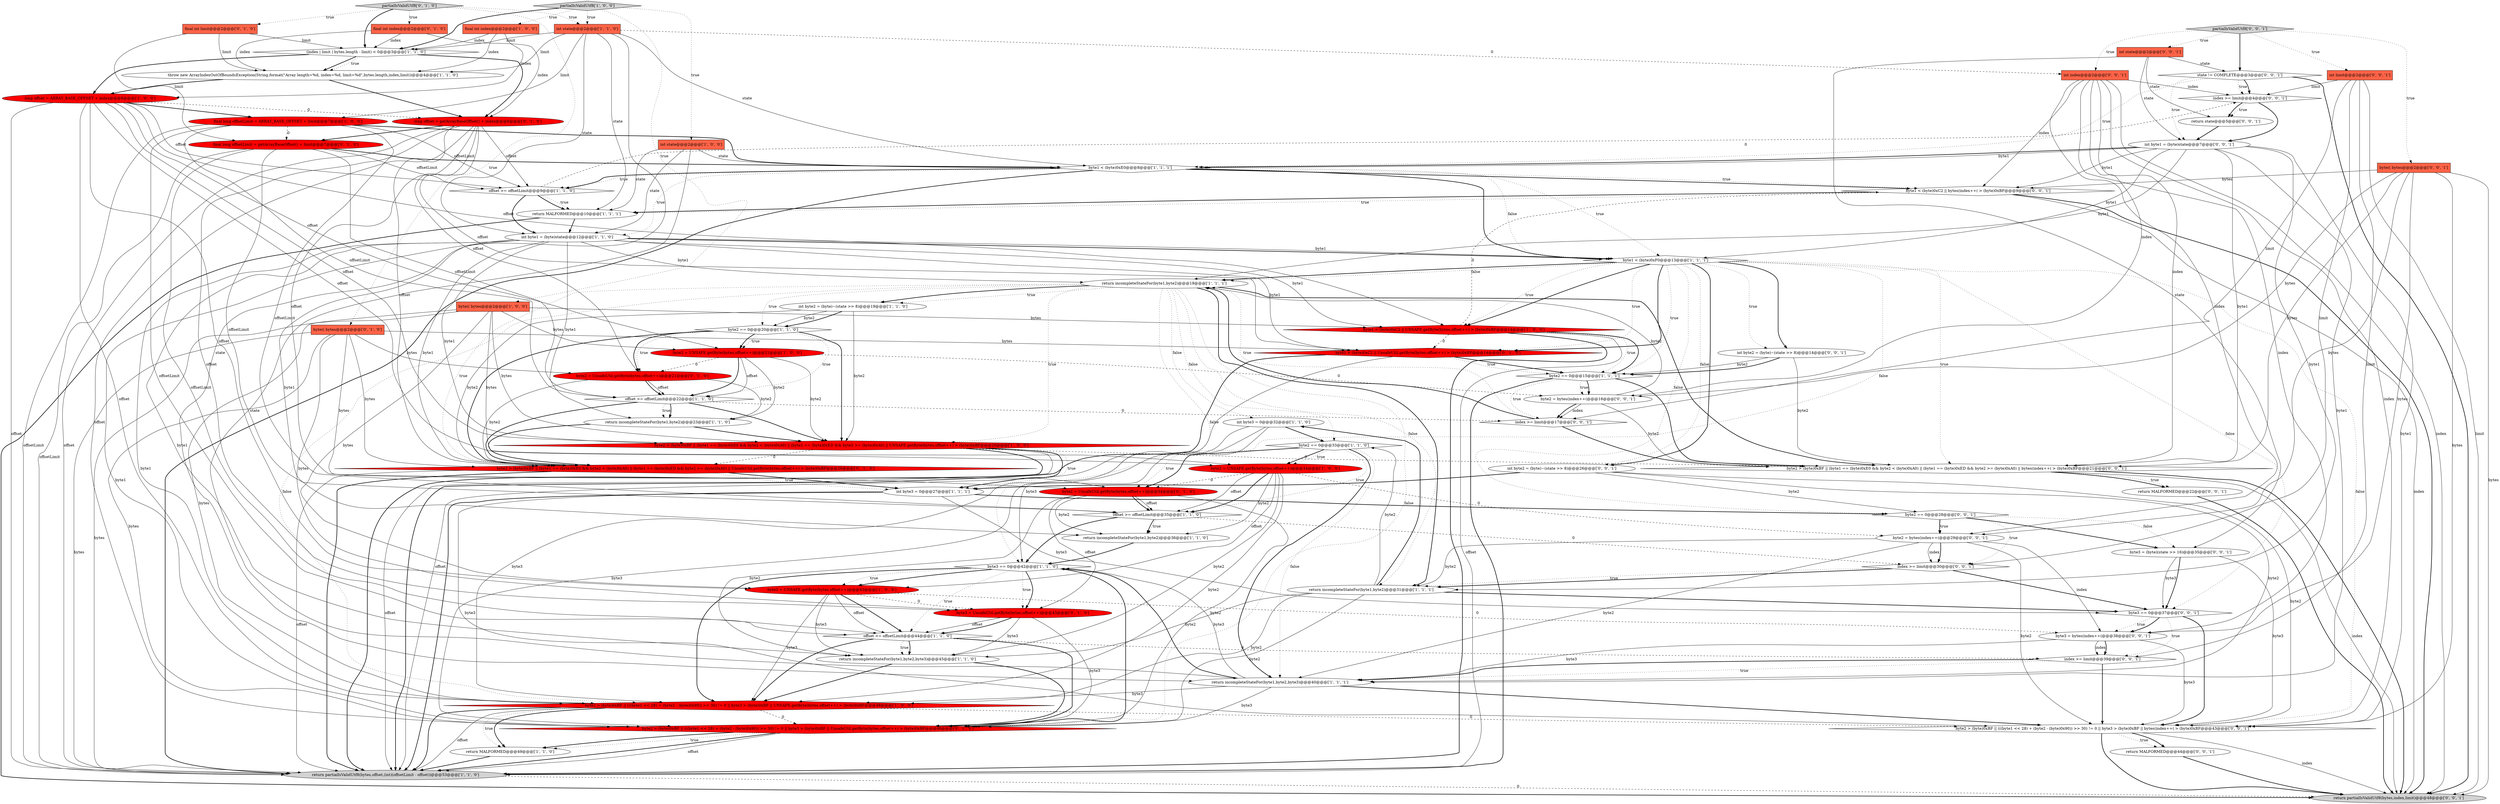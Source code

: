 digraph {
29 [style = filled, label = "return MALFORMED@@@49@@@['1', '1', '0']", fillcolor = white, shape = ellipse image = "AAA0AAABBB1BBB"];
22 [style = filled, label = "int byte3 = 0@@@32@@@['1', '1', '0']", fillcolor = white, shape = ellipse image = "AAA0AAABBB1BBB"];
16 [style = filled, label = "return incompleteStateFor(byte1,byte2,byte3)@@@45@@@['1', '1', '0']", fillcolor = white, shape = ellipse image = "AAA0AAABBB1BBB"];
25 [style = filled, label = "byte2 > (byte)0xBF || (((byte1 << 28) + (byte2 - (byte)0x90)) >> 30) != 0 || byte3 > (byte)0xBF || UNSAFE.getByte(bytes,offset++) > (byte)0xBF@@@48@@@['1', '0', '0']", fillcolor = red, shape = diamond image = "AAA1AAABBB1BBB"];
47 [style = filled, label = "byte2 = UnsafeUtil.getByte(bytes,offset++)@@@21@@@['0', '1', '0']", fillcolor = red, shape = ellipse image = "AAA1AAABBB2BBB"];
41 [style = filled, label = "byte(( bytes@@@2@@@['0', '1', '0']", fillcolor = tomato, shape = box image = "AAA0AAABBB2BBB"];
5 [style = filled, label = "byte(( bytes@@@2@@@['1', '0', '0']", fillcolor = tomato, shape = box image = "AAA0AAABBB1BBB"];
72 [style = filled, label = "int byte2 = (byte)~(state >> 8)@@@26@@@['0', '0', '1']", fillcolor = white, shape = ellipse image = "AAA0AAABBB3BBB"];
9 [style = filled, label = "offset >= offsetLimit@@@22@@@['1', '1', '0']", fillcolor = white, shape = diamond image = "AAA0AAABBB1BBB"];
62 [style = filled, label = "index >= limit@@@4@@@['0', '0', '1']", fillcolor = white, shape = diamond image = "AAA0AAABBB3BBB"];
3 [style = filled, label = "int byte2 = (byte)~(state >> 8)@@@19@@@['1', '1', '0']", fillcolor = white, shape = ellipse image = "AAA0AAABBB1BBB"];
11 [style = filled, label = "long offset = ARRAY_BASE_OFFSET + index@@@6@@@['1', '0', '0']", fillcolor = red, shape = ellipse image = "AAA1AAABBB1BBB"];
27 [style = filled, label = "byte2 = UNSAFE.getByte(bytes,offset++)@@@21@@@['1', '0', '0']", fillcolor = red, shape = ellipse image = "AAA1AAABBB1BBB"];
45 [style = filled, label = "partialIsValidUtf8['0', '1', '0']", fillcolor = lightgray, shape = diamond image = "AAA0AAABBB2BBB"];
56 [style = filled, label = "byte1 < (byte)0xC2 || bytes(index++( > (byte)0xBF@@@9@@@['0', '0', '1']", fillcolor = white, shape = diamond image = "AAA0AAABBB3BBB"];
58 [style = filled, label = "byte3 = (byte)(state >> 16)@@@35@@@['0', '0', '1']", fillcolor = white, shape = ellipse image = "AAA0AAABBB3BBB"];
17 [style = filled, label = "return incompleteStateFor(byte1,byte2)@@@31@@@['1', '1', '1']", fillcolor = white, shape = ellipse image = "AAA0AAABBB1BBB"];
35 [style = filled, label = "return incompleteStateFor(byte1,byte2)@@@18@@@['1', '1', '1']", fillcolor = white, shape = ellipse image = "AAA0AAABBB1BBB"];
65 [style = filled, label = "byte2 = bytes(index++(@@@29@@@['0', '0', '1']", fillcolor = white, shape = ellipse image = "AAA0AAABBB3BBB"];
0 [style = filled, label = "(index | limit | bytes.length - limit) < 0@@@3@@@['1', '1', '0']", fillcolor = white, shape = diamond image = "AAA0AAABBB1BBB"];
68 [style = filled, label = "index >= limit@@@39@@@['0', '0', '1']", fillcolor = white, shape = diamond image = "AAA0AAABBB3BBB"];
55 [style = filled, label = "return partialIsValidUtf8(bytes,index,limit)@@@48@@@['0', '0', '1']", fillcolor = lightgray, shape = ellipse image = "AAA0AAABBB3BBB"];
53 [style = filled, label = "state != COMPLETE@@@3@@@['0', '0', '1']", fillcolor = white, shape = diamond image = "AAA0AAABBB3BBB"];
61 [style = filled, label = "return state@@@5@@@['0', '0', '1']", fillcolor = white, shape = ellipse image = "AAA0AAABBB3BBB"];
24 [style = filled, label = "final long offsetLimit = ARRAY_BASE_OFFSET + limit@@@7@@@['1', '0', '0']", fillcolor = red, shape = ellipse image = "AAA1AAABBB1BBB"];
73 [style = filled, label = "int index@@@2@@@['0', '0', '1']", fillcolor = tomato, shape = box image = "AAA0AAABBB3BBB"];
8 [style = filled, label = "byte1 < (byte)0xF0@@@13@@@['1', '1', '1']", fillcolor = white, shape = diamond image = "AAA0AAABBB1BBB"];
12 [style = filled, label = "offset >= offsetLimit@@@35@@@['1', '1', '0']", fillcolor = white, shape = diamond image = "AAA0AAABBB1BBB"];
2 [style = filled, label = "int byte1 = (byte)state@@@12@@@['1', '1', '0']", fillcolor = white, shape = ellipse image = "AAA0AAABBB1BBB"];
33 [style = filled, label = "int byte3 = 0@@@27@@@['1', '1', '1']", fillcolor = white, shape = ellipse image = "AAA0AAABBB1BBB"];
50 [style = filled, label = "byte2 > (byte)0xBF || (((byte1 << 28) + (byte2 - (byte)0x90)) >> 30) != 0 || byte3 > (byte)0xBF || bytes(index++( > (byte)0xBF@@@43@@@['0', '0', '1']", fillcolor = white, shape = diamond image = "AAA0AAABBB3BBB"];
39 [style = filled, label = "final int index@@@2@@@['0', '1', '0']", fillcolor = tomato, shape = box image = "AAA0AAABBB2BBB"];
64 [style = filled, label = "byte3 = bytes(index++(@@@38@@@['0', '0', '1']", fillcolor = white, shape = ellipse image = "AAA0AAABBB3BBB"];
14 [style = filled, label = "partialIsValidUtf8['1', '0', '0']", fillcolor = lightgray, shape = diamond image = "AAA0AAABBB1BBB"];
13 [style = filled, label = "byte2 == 0@@@15@@@['1', '1', '1']", fillcolor = white, shape = diamond image = "AAA0AAABBB1BBB"];
67 [style = filled, label = "int limit@@@2@@@['0', '0', '1']", fillcolor = tomato, shape = box image = "AAA0AAABBB3BBB"];
66 [style = filled, label = "partialIsValidUtf8['0', '0', '1']", fillcolor = lightgray, shape = diamond image = "AAA0AAABBB3BBB"];
74 [style = filled, label = "byte2 > (byte)0xBF || (byte1 == (byte)0xE0 && byte2 < (byte)0xA0) || (byte1 == (byte)0xED && byte2 >= (byte)0xA0) || bytes(index++( > (byte)0xBF@@@21@@@['0', '0', '1']", fillcolor = white, shape = diamond image = "AAA0AAABBB3BBB"];
21 [style = filled, label = "byte1 < (byte)0xE0@@@8@@@['1', '1', '1']", fillcolor = white, shape = diamond image = "AAA0AAABBB1BBB"];
52 [style = filled, label = "index >= limit@@@30@@@['0', '0', '1']", fillcolor = white, shape = diamond image = "AAA0AAABBB3BBB"];
40 [style = filled, label = "byte2 = UnsafeUtil.getByte(bytes,offset++)@@@34@@@['0', '1', '0']", fillcolor = red, shape = ellipse image = "AAA1AAABBB2BBB"];
31 [style = filled, label = "byte1 < (byte)0xC2 || UNSAFE.getByte(bytes,offset++) > (byte)0xBF@@@14@@@['1', '0', '0']", fillcolor = red, shape = diamond image = "AAA1AAABBB1BBB"];
60 [style = filled, label = "byte3 == 0@@@37@@@['0', '0', '1']", fillcolor = white, shape = diamond image = "AAA0AAABBB3BBB"];
10 [style = filled, label = "return incompleteStateFor(byte1,byte2,byte3)@@@40@@@['1', '1', '1']", fillcolor = white, shape = ellipse image = "AAA0AAABBB1BBB"];
18 [style = filled, label = "byte2 == 0@@@20@@@['1', '1', '0']", fillcolor = white, shape = diamond image = "AAA0AAABBB1BBB"];
34 [style = filled, label = "int state@@@2@@@['1', '1', '0']", fillcolor = tomato, shape = box image = "AAA0AAABBB1BBB"];
38 [style = filled, label = "final long offsetLimit = getArrayBaseOffset() + limit@@@7@@@['0', '1', '0']", fillcolor = red, shape = ellipse image = "AAA1AAABBB2BBB"];
49 [style = filled, label = "byte2 > (byte)0xBF || (((byte1 << 28) + (byte2 - (byte)0x90)) >> 30) != 0 || byte3 > (byte)0xBF || UnsafeUtil.getByte(bytes,offset++) > (byte)0xBF@@@48@@@['0', '1', '0']", fillcolor = red, shape = diamond image = "AAA1AAABBB2BBB"];
54 [style = filled, label = "index >= limit@@@17@@@['0', '0', '1']", fillcolor = white, shape = diamond image = "AAA0AAABBB3BBB"];
51 [style = filled, label = "int byte2 = (byte)~(state >> 8)@@@14@@@['0', '0', '1']", fillcolor = white, shape = ellipse image = "AAA0AAABBB3BBB"];
75 [style = filled, label = "return MALFORMED@@@22@@@['0', '0', '1']", fillcolor = white, shape = ellipse image = "AAA0AAABBB3BBB"];
69 [style = filled, label = "byte(( bytes@@@2@@@['0', '0', '1']", fillcolor = tomato, shape = box image = "AAA0AAABBB3BBB"];
6 [style = filled, label = "return MALFORMED@@@10@@@['1', '1', '1']", fillcolor = white, shape = ellipse image = "AAA0AAABBB1BBB"];
15 [style = filled, label = "return incompleteStateFor(byte1,byte2)@@@36@@@['1', '1', '0']", fillcolor = white, shape = ellipse image = "AAA0AAABBB1BBB"];
1 [style = filled, label = "throw new ArrayIndexOutOfBoundsException(String.format(\"Array length=%d, index=%d, limit=%d\",bytes.length,index,limit))@@@4@@@['1', '1', '0']", fillcolor = white, shape = ellipse image = "AAA0AAABBB1BBB"];
32 [style = filled, label = "byte3 = UNSAFE.getByte(bytes,offset++)@@@43@@@['1', '0', '0']", fillcolor = red, shape = ellipse image = "AAA1AAABBB1BBB"];
36 [style = filled, label = "return partialIsValidUtf8(bytes,offset,(int)(offsetLimit - offset))@@@53@@@['1', '1', '0']", fillcolor = lightgray, shape = ellipse image = "AAA0AAABBB1BBB"];
63 [style = filled, label = "int state@@@2@@@['0', '0', '1']", fillcolor = tomato, shape = box image = "AAA0AAABBB3BBB"];
30 [style = filled, label = "byte3 == 0@@@42@@@['1', '1', '0']", fillcolor = white, shape = diamond image = "AAA0AAABBB1BBB"];
19 [style = filled, label = "int state@@@2@@@['1', '0', '0']", fillcolor = tomato, shape = box image = "AAA0AAABBB1BBB"];
57 [style = filled, label = "byte2 = bytes(index++(@@@16@@@['0', '0', '1']", fillcolor = white, shape = ellipse image = "AAA0AAABBB3BBB"];
70 [style = filled, label = "byte2 == 0@@@28@@@['0', '0', '1']", fillcolor = white, shape = diamond image = "AAA0AAABBB3BBB"];
59 [style = filled, label = "return MALFORMED@@@44@@@['0', '0', '1']", fillcolor = white, shape = ellipse image = "AAA0AAABBB3BBB"];
28 [style = filled, label = "return incompleteStateFor(byte1,byte2)@@@23@@@['1', '1', '0']", fillcolor = white, shape = ellipse image = "AAA0AAABBB1BBB"];
71 [style = filled, label = "int byte1 = (byte)state@@@7@@@['0', '0', '1']", fillcolor = white, shape = ellipse image = "AAA0AAABBB3BBB"];
37 [style = filled, label = "byte2 = UNSAFE.getByte(bytes,offset++)@@@34@@@['1', '0', '0']", fillcolor = red, shape = ellipse image = "AAA1AAABBB1BBB"];
20 [style = filled, label = "byte2 > (byte)0xBF || (byte1 == (byte)0xE0 && byte2 < (byte)0xA0) || (byte1 == (byte)0xED && byte2 >= (byte)0xA0) || UNSAFE.getByte(bytes,offset++) > (byte)0xBF@@@26@@@['1', '0', '0']", fillcolor = red, shape = diamond image = "AAA1AAABBB1BBB"];
48 [style = filled, label = "byte3 = UnsafeUtil.getByte(bytes,offset++)@@@43@@@['0', '1', '0']", fillcolor = red, shape = ellipse image = "AAA1AAABBB2BBB"];
42 [style = filled, label = "byte1 < (byte)0xC2 || UnsafeUtil.getByte(bytes,offset++) > (byte)0xBF@@@14@@@['0', '1', '0']", fillcolor = red, shape = diamond image = "AAA1AAABBB2BBB"];
46 [style = filled, label = "final int limit@@@2@@@['0', '1', '0']", fillcolor = tomato, shape = box image = "AAA0AAABBB2BBB"];
44 [style = filled, label = "byte2 > (byte)0xBF || (byte1 == (byte)0xE0 && byte2 < (byte)0xA0) || (byte1 == (byte)0xED && byte2 >= (byte)0xA0) || UnsafeUtil.getByte(bytes,offset++) > (byte)0xBF@@@26@@@['0', '1', '0']", fillcolor = red, shape = diamond image = "AAA1AAABBB2BBB"];
43 [style = filled, label = "long offset = getArrayBaseOffset() + index@@@6@@@['0', '1', '0']", fillcolor = red, shape = ellipse image = "AAA1AAABBB2BBB"];
7 [style = filled, label = "byte2 == 0@@@33@@@['1', '1', '0']", fillcolor = white, shape = diamond image = "AAA0AAABBB1BBB"];
4 [style = filled, label = "offset >= offsetLimit@@@44@@@['1', '1', '0']", fillcolor = white, shape = diamond image = "AAA0AAABBB1BBB"];
23 [style = filled, label = "final int index@@@2@@@['1', '0', '0']", fillcolor = tomato, shape = box image = "AAA0AAABBB1BBB"];
26 [style = filled, label = "offset >= offsetLimit@@@9@@@['1', '1', '0']", fillcolor = white, shape = diamond image = "AAA0AAABBB1BBB"];
47->44 [style = solid, label="byte2"];
47->9 [style = bold, label=""];
14->19 [style = dotted, label="true"];
4->25 [style = bold, label=""];
64->68 [style = solid, label="index"];
70->65 [style = bold, label=""];
37->25 [style = solid, label="byte2"];
2->31 [style = solid, label="byte1"];
73->64 [style = solid, label="index"];
22->49 [style = solid, label="byte3"];
70->58 [style = dotted, label="false"];
11->26 [style = solid, label="offset"];
25->29 [style = bold, label=""];
25->29 [style = dotted, label="true"];
8->51 [style = bold, label=""];
19->6 [style = solid, label="state"];
72->33 [style = bold, label=""];
3->18 [style = bold, label=""];
21->56 [style = bold, label=""];
21->26 [style = dotted, label="true"];
21->8 [style = dotted, label="false"];
63->61 [style = solid, label="state"];
71->10 [style = solid, label="byte1"];
11->32 [style = solid, label="offset"];
33->50 [style = solid, label="byte3"];
60->64 [style = dotted, label="true"];
8->74 [style = dotted, label="true"];
17->25 [style = solid, label="byte2"];
17->7 [style = solid, label="byte2"];
7->40 [style = dotted, label="true"];
31->36 [style = solid, label="offset"];
7->37 [style = bold, label=""];
8->72 [style = bold, label=""];
58->60 [style = solid, label="byte3"];
62->61 [style = dotted, label="true"];
50->59 [style = dotted, label="true"];
43->40 [style = solid, label="offset"];
38->36 [style = solid, label="offsetLimit"];
7->12 [style = dotted, label="true"];
6->2 [style = bold, label=""];
22->25 [style = solid, label="byte3"];
71->8 [style = solid, label="byte1"];
54->74 [style = bold, label=""];
5->31 [style = solid, label="bytes"];
71->74 [style = solid, label="byte1"];
5->27 [style = solid, label="bytes"];
26->6 [style = dotted, label="true"];
14->34 [style = dotted, label="true"];
35->18 [style = dotted, label="true"];
27->47 [style = dashed, label="0"];
75->55 [style = bold, label=""];
74->75 [style = bold, label=""];
74->75 [style = dotted, label="true"];
49->29 [style = dotted, label="true"];
64->50 [style = solid, label="byte3"];
37->16 [style = solid, label="byte2"];
73->55 [style = solid, label="index"];
8->42 [style = dotted, label="true"];
0->11 [style = bold, label=""];
21->2 [style = dotted, label="true"];
31->42 [style = dashed, label="0"];
43->49 [style = solid, label="offset"];
41->36 [style = solid, label="bytes"];
33->70 [style = bold, label=""];
5->32 [style = solid, label="bytes"];
27->9 [style = solid, label="offset"];
8->60 [style = dotted, label="false"];
2->28 [style = solid, label="byte1"];
0->1 [style = bold, label=""];
67->55 [style = solid, label="limit"];
49->29 [style = bold, label=""];
70->65 [style = dotted, label="true"];
42->13 [style = bold, label=""];
69->65 [style = solid, label="bytes"];
48->16 [style = solid, label="byte3"];
19->21 [style = solid, label="state"];
19->10 [style = solid, label="state"];
51->74 [style = solid, label="byte2"];
43->42 [style = solid, label="offset"];
44->36 [style = solid, label="offset"];
13->57 [style = dotted, label="true"];
8->42 [style = bold, label=""];
73->57 [style = solid, label="index"];
14->0 [style = bold, label=""];
34->6 [style = solid, label="state"];
18->27 [style = bold, label=""];
64->68 [style = bold, label=""];
48->4 [style = solid, label="offset"];
71->17 [style = solid, label="byte1"];
9->54 [style = dashed, label="0"];
2->8 [style = bold, label=""];
13->54 [style = dotted, label="true"];
2->8 [style = solid, label="byte1"];
35->20 [style = dotted, label="true"];
39->43 [style = solid, label="index"];
46->1 [style = solid, label="limit"];
54->35 [style = dotted, label="true"];
43->36 [style = solid, label="offset"];
34->1 [style = solid, label="limit"];
2->16 [style = solid, label="byte1"];
40->16 [style = solid, label="byte2"];
58->60 [style = bold, label=""];
60->50 [style = bold, label=""];
27->57 [style = dashed, label="0"];
69->57 [style = solid, label="bytes"];
20->44 [style = dashed, label="0"];
21->36 [style = bold, label=""];
73->74 [style = solid, label="index"];
50->55 [style = bold, label=""];
13->36 [style = bold, label=""];
46->0 [style = solid, label="limit"];
47->28 [style = solid, label="byte2"];
49->36 [style = bold, label=""];
9->28 [style = dotted, label="true"];
51->13 [style = solid, label="byte2"];
57->74 [style = solid, label="byte2"];
67->68 [style = solid, label="limit"];
47->9 [style = solid, label="offset"];
69->55 [style = solid, label="bytes"];
25->36 [style = bold, label=""];
24->36 [style = solid, label="offsetLimit"];
61->71 [style = bold, label=""];
8->72 [style = dotted, label="false"];
66->69 [style = dotted, label="true"];
26->6 [style = bold, label=""];
39->0 [style = solid, label="index"];
18->20 [style = bold, label=""];
71->21 [style = bold, label=""];
65->52 [style = solid, label="index"];
9->44 [style = bold, label=""];
37->15 [style = solid, label="byte2"];
34->2 [style = solid, label="state"];
59->55 [style = bold, label=""];
72->10 [style = solid, label="byte2"];
73->56 [style = solid, label="index"];
36->55 [style = dashed, label="0"];
18->27 [style = dotted, label="true"];
35->49 [style = dotted, label="false"];
34->10 [style = solid, label="state"];
35->3 [style = bold, label=""];
66->73 [style = dotted, label="true"];
45->46 [style = dotted, label="true"];
35->74 [style = bold, label=""];
17->60 [style = bold, label=""];
44->33 [style = bold, label=""];
45->34 [style = dotted, label="true"];
14->23 [style = dotted, label="true"];
9->20 [style = bold, label=""];
63->58 [style = solid, label="state"];
71->21 [style = solid, label="byte1"];
39->1 [style = solid, label="index"];
2->35 [style = solid, label="byte1"];
25->49 [style = dashed, label="0"];
35->25 [style = dotted, label="false"];
45->41 [style = dotted, label="true"];
8->35 [style = bold, label=""];
38->4 [style = solid, label="offsetLimit"];
9->28 [style = bold, label=""];
6->55 [style = bold, label=""];
46->38 [style = solid, label="limit"];
65->52 [style = bold, label=""];
73->50 [style = solid, label="index"];
40->12 [style = solid, label="offset"];
31->13 [style = dotted, label="true"];
2->44 [style = solid, label="byte1"];
8->13 [style = dotted, label="true"];
27->20 [style = solid, label="byte2"];
10->30 [style = bold, label=""];
32->4 [style = solid, label="offset"];
40->49 [style = solid, label="byte2"];
53->55 [style = bold, label=""];
27->28 [style = solid, label="byte2"];
44->36 [style = bold, label=""];
65->64 [style = solid, label="index"];
71->50 [style = solid, label="byte1"];
57->35 [style = solid, label="byte2"];
32->25 [style = solid, label="byte3"];
12->15 [style = bold, label=""];
53->71 [style = dotted, label="true"];
37->65 [style = dashed, label="0"];
15->30 [style = bold, label=""];
24->9 [style = solid, label="offsetLimit"];
37->32 [style = solid, label="offset"];
7->37 [style = dotted, label="true"];
20->33 [style = bold, label=""];
73->65 [style = solid, label="index"];
19->2 [style = solid, label="state"];
58->50 [style = solid, label="byte3"];
2->25 [style = solid, label="byte1"];
38->21 [style = bold, label=""];
53->21 [style = dotted, label="true"];
11->27 [style = solid, label="offset"];
43->44 [style = solid, label="offset"];
24->38 [style = dashed, label="0"];
50->59 [style = bold, label=""];
34->0 [style = solid, label="limit"];
68->10 [style = bold, label=""];
66->63 [style = dotted, label="true"];
2->15 [style = solid, label="byte1"];
63->71 [style = solid, label="state"];
57->54 [style = solid, label="index"];
21->8 [style = dotted, label="true"];
68->50 [style = bold, label=""];
62->61 [style = bold, label=""];
21->8 [style = bold, label=""];
12->15 [style = dotted, label="true"];
5->25 [style = solid, label="bytes"];
10->30 [style = solid, label="byte3"];
71->35 [style = solid, label="byte1"];
69->56 [style = solid, label="bytes"];
35->7 [style = dotted, label="false"];
31->56 [style = dashed, label="0"];
21->56 [style = dotted, label="true"];
65->50 [style = solid, label="byte2"];
52->60 [style = bold, label=""];
18->44 [style = bold, label=""];
24->21 [style = bold, label=""];
23->1 [style = solid, label="index"];
69->50 [style = solid, label="bytes"];
18->47 [style = dotted, label="true"];
16->49 [style = bold, label=""];
32->16 [style = solid, label="byte3"];
56->6 [style = dotted, label="true"];
45->0 [style = bold, label=""];
24->12 [style = solid, label="offsetLimit"];
11->43 [style = dashed, label="0"];
32->4 [style = bold, label=""];
35->30 [style = dotted, label="false"];
8->33 [style = dotted, label="false"];
8->31 [style = dotted, label="true"];
4->16 [style = bold, label=""];
72->70 [style = solid, label="byte2"];
5->37 [style = solid, label="bytes"];
33->60 [style = solid, label="byte3"];
11->36 [style = solid, label="offset"];
1->11 [style = bold, label=""];
13->57 [style = bold, label=""];
35->44 [style = dotted, label="true"];
38->9 [style = solid, label="offsetLimit"];
34->73 [style = dashed, label="0"];
67->54 [style = solid, label="limit"];
24->26 [style = solid, label="offsetLimit"];
33->36 [style = bold, label=""];
30->32 [style = dotted, label="true"];
23->0 [style = solid, label="index"];
65->17 [style = solid, label="byte2"];
17->49 [style = solid, label="byte2"];
56->6 [style = bold, label=""];
54->35 [style = bold, label=""];
53->62 [style = dotted, label="true"];
18->47 [style = bold, label=""];
70->52 [style = dotted, label="true"];
43->48 [style = solid, label="offset"];
50->55 [style = solid, label="index"];
66->67 [style = dotted, label="true"];
71->56 [style = solid, label="byte1"];
56->55 [style = solid, label="index"];
30->4 [style = dotted, label="true"];
65->10 [style = solid, label="byte2"];
31->36 [style = bold, label=""];
30->32 [style = bold, label=""];
8->51 [style = dotted, label="true"];
67->52 [style = solid, label="limit"];
43->38 [style = bold, label=""];
20->36 [style = solid, label="offset"];
34->24 [style = solid, label="limit"];
74->55 [style = solid, label="index"];
5->36 [style = solid, label="bytes"];
41->48 [style = solid, label="bytes"];
41->47 [style = solid, label="bytes"];
20->36 [style = bold, label=""];
7->40 [style = bold, label=""];
26->62 [style = dashed, label="0"];
12->52 [style = dashed, label="0"];
0->1 [style = dotted, label="true"];
25->50 [style = dashed, label="0"];
2->49 [style = solid, label="byte1"];
66->53 [style = bold, label=""];
7->10 [style = bold, label=""];
3->20 [style = solid, label="byte2"];
1->43 [style = bold, label=""];
35->3 [style = dotted, label="true"];
30->25 [style = bold, label=""];
16->25 [style = bold, label=""];
73->62 [style = solid, label="index"];
42->36 [style = bold, label=""];
52->17 [style = bold, label=""];
20->74 [style = dashed, label="0"];
23->11 [style = solid, label="index"];
26->2 [style = bold, label=""];
24->4 [style = solid, label="offsetLimit"];
28->44 [style = bold, label=""];
64->10 [style = solid, label="byte3"];
56->55 [style = bold, label=""];
69->74 [style = solid, label="bytes"];
10->49 [style = solid, label="byte3"];
8->35 [style = dotted, label="false"];
11->37 [style = solid, label="offset"];
28->20 [style = bold, label=""];
44->33 [style = dotted, label="true"];
49->36 [style = solid, label="offset"];
48->4 [style = bold, label=""];
27->9 [style = bold, label=""];
22->30 [style = solid, label="byte3"];
35->22 [style = dotted, label="false"];
67->62 [style = solid, label="limit"];
30->49 [style = bold, label=""];
52->17 [style = dotted, label="true"];
21->26 [style = bold, label=""];
32->64 [style = dashed, label="0"];
3->44 [style = solid, label="byte2"];
72->50 [style = solid, label="byte2"];
10->50 [style = bold, label=""];
29->36 [style = bold, label=""];
57->54 [style = bold, label=""];
25->36 [style = solid, label="offset"];
60->64 [style = bold, label=""];
22->7 [style = bold, label=""];
41->40 [style = solid, label="bytes"];
63->53 [style = solid, label="state"];
8->50 [style = dotted, label="false"];
35->17 [style = bold, label=""];
7->10 [style = dotted, label="false"];
45->39 [style = dotted, label="true"];
68->10 [style = dotted, label="true"];
37->40 [style = dashed, label="0"];
32->48 [style = dashed, label="0"];
11->31 [style = solid, label="offset"];
37->12 [style = solid, label="offset"];
2->20 [style = solid, label="byte1"];
48->49 [style = solid, label="byte3"];
38->26 [style = solid, label="offsetLimit"];
8->31 [style = bold, label=""];
31->13 [style = bold, label=""];
0->43 [style = bold, label=""];
38->12 [style = solid, label="offsetLimit"];
13->74 [style = bold, label=""];
3->18 [style = solid, label="byte2"];
11->25 [style = solid, label="offset"];
11->24 [style = bold, label=""];
51->13 [style = bold, label=""];
37->12 [style = bold, label=""];
53->62 [style = bold, label=""];
40->12 [style = bold, label=""];
41->44 [style = solid, label="bytes"];
14->5 [style = dotted, label="true"];
20->33 [style = dotted, label="true"];
35->17 [style = dotted, label="false"];
18->9 [style = dotted, label="true"];
10->25 [style = solid, label="byte3"];
34->21 [style = solid, label="state"];
4->68 [style = dashed, label="0"];
41->42 [style = solid, label="bytes"];
69->64 [style = solid, label="bytes"];
74->55 [style = bold, label=""];
30->48 [style = dotted, label="true"];
60->68 [style = dotted, label="true"];
12->30 [style = bold, label=""];
17->22 [style = bold, label=""];
8->70 [style = dotted, label="false"];
5->20 [style = solid, label="bytes"];
62->71 [style = bold, label=""];
43->47 [style = solid, label="offset"];
70->58 [style = bold, label=""];
4->49 [style = bold, label=""];
41->49 [style = solid, label="bytes"];
40->15 [style = solid, label="byte2"];
17->16 [style = solid, label="byte2"];
43->26 [style = solid, label="offset"];
4->16 [style = dotted, label="true"];
11->20 [style = solid, label="offset"];
30->48 [style = bold, label=""];
40->48 [style = solid, label="offset"];
42->36 [style = solid, label="offset"];
2->42 [style = solid, label="byte1"];
42->13 [style = dotted, label="true"];
}
